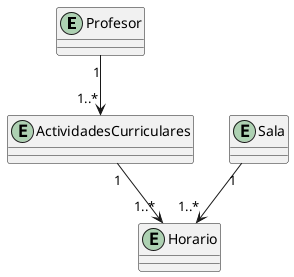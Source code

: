 @startuml
'https://plantuml.com/class-diagram

'make an ontology with AgenteProfesor and AgenteSala'
entity Profesor {
}

entity ActividadesCurriculares {
}

'profesor has a relationship with ActividadesCurriculares'
Profesor "1" --> "1..*" ActividadesCurriculares



entity Horario{
}

entity Sala {
}

'Activity has a relationship with Horario'
ActividadesCurriculares "1" --> "1..*" Horario
'Sala has a relationship with Horario'
Sala "1" --> "1..*" Horario
@enduml
